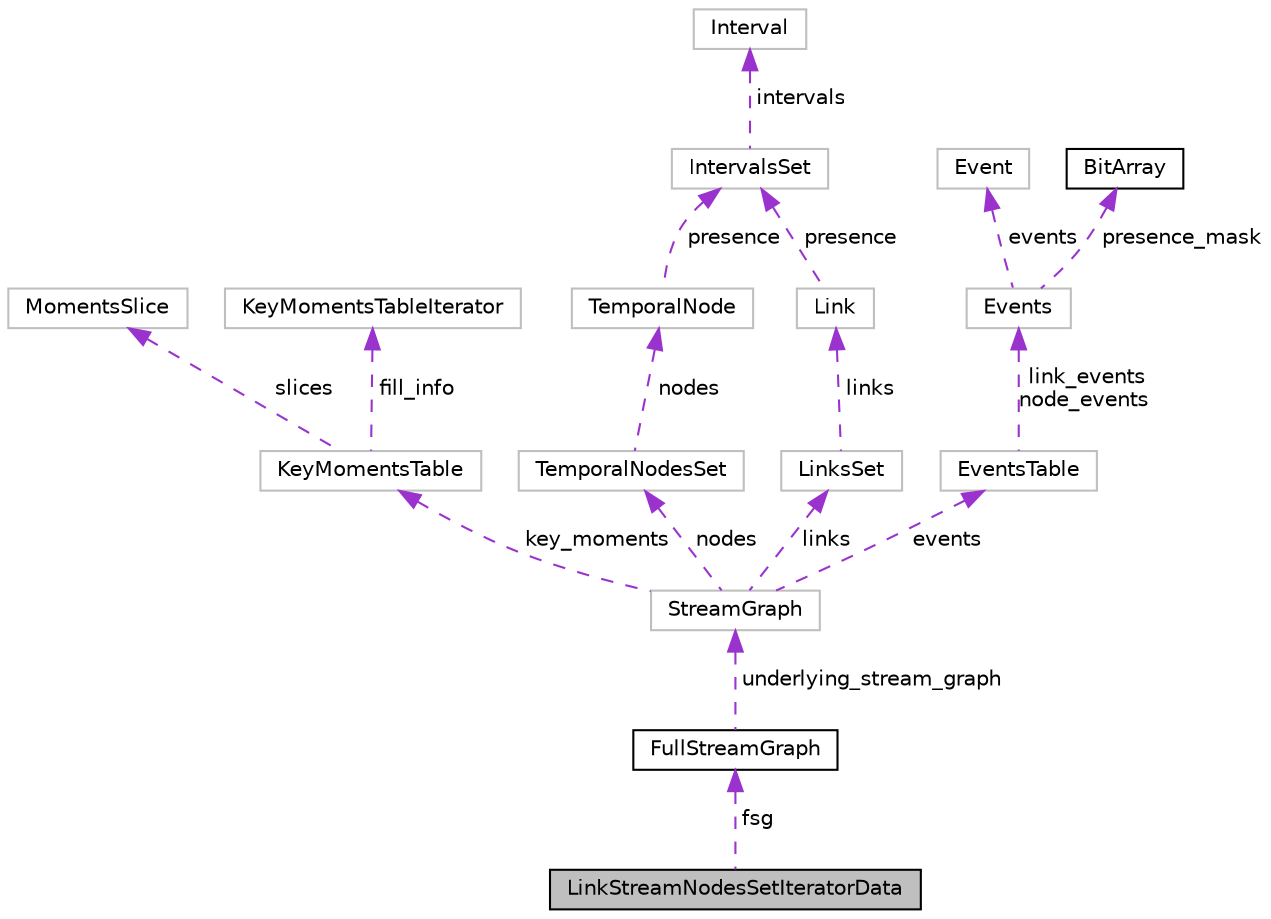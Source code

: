 digraph "LinkStreamNodesSetIteratorData"
{
 // LATEX_PDF_SIZE
  edge [fontname="Helvetica",fontsize="10",labelfontname="Helvetica",labelfontsize="10"];
  node [fontname="Helvetica",fontsize="10",shape=record];
  Node1 [label="LinkStreamNodesSetIteratorData",height=0.2,width=0.4,color="black", fillcolor="grey75", style="filled", fontcolor="black",tooltip=" "];
  Node2 -> Node1 [dir="back",color="darkorchid3",fontsize="10",style="dashed",label=" fsg" ];
  Node2 [label="FullStreamGraph",height=0.2,width=0.4,color="black", fillcolor="white", style="filled",URL="$structFullStreamGraph.html",tooltip="The FullStreamGraph structure."];
  Node3 -> Node2 [dir="back",color="darkorchid3",fontsize="10",style="dashed",label=" underlying_stream_graph" ];
  Node3 [label="StreamGraph",height=0.2,width=0.4,color="grey75", fillcolor="white", style="filled",URL="$structStreamGraph.html",tooltip=" "];
  Node4 -> Node3 [dir="back",color="darkorchid3",fontsize="10",style="dashed",label=" key_moments" ];
  Node4 [label="KeyMomentsTable",height=0.2,width=0.4,color="grey75", fillcolor="white", style="filled",URL="$structKeyMomentsTable.html",tooltip=" "];
  Node5 -> Node4 [dir="back",color="darkorchid3",fontsize="10",style="dashed",label=" slices" ];
  Node5 [label="MomentsSlice",height=0.2,width=0.4,color="grey75", fillcolor="white", style="filled",URL="$structMomentsSlice.html",tooltip=" "];
  Node6 -> Node4 [dir="back",color="darkorchid3",fontsize="10",style="dashed",label=" fill_info" ];
  Node6 [label="KeyMomentsTableIterator",height=0.2,width=0.4,color="grey75", fillcolor="white", style="filled",URL="$structKeyMomentsTableIterator.html",tooltip=" "];
  Node7 -> Node3 [dir="back",color="darkorchid3",fontsize="10",style="dashed",label=" nodes" ];
  Node7 [label="TemporalNodesSet",height=0.2,width=0.4,color="grey75", fillcolor="white", style="filled",URL="$structTemporalNodesSet.html",tooltip=" "];
  Node8 -> Node7 [dir="back",color="darkorchid3",fontsize="10",style="dashed",label=" nodes" ];
  Node8 [label="TemporalNode",height=0.2,width=0.4,color="grey75", fillcolor="white", style="filled",URL="$structTemporalNode.html",tooltip=" "];
  Node9 -> Node8 [dir="back",color="darkorchid3",fontsize="10",style="dashed",label=" presence" ];
  Node9 [label="IntervalsSet",height=0.2,width=0.4,color="grey75", fillcolor="white", style="filled",URL="$structIntervalsSet.html",tooltip=" "];
  Node10 -> Node9 [dir="back",color="darkorchid3",fontsize="10",style="dashed",label=" intervals" ];
  Node10 [label="Interval",height=0.2,width=0.4,color="grey75", fillcolor="white", style="filled",URL="$structInterval.html",tooltip=" "];
  Node11 -> Node3 [dir="back",color="darkorchid3",fontsize="10",style="dashed",label=" links" ];
  Node11 [label="LinksSet",height=0.2,width=0.4,color="grey75", fillcolor="white", style="filled",URL="$structLinksSet.html",tooltip=" "];
  Node12 -> Node11 [dir="back",color="darkorchid3",fontsize="10",style="dashed",label=" links" ];
  Node12 [label="Link",height=0.2,width=0.4,color="grey75", fillcolor="white", style="filled",URL="$structLink.html",tooltip=" "];
  Node9 -> Node12 [dir="back",color="darkorchid3",fontsize="10",style="dashed",label=" presence" ];
  Node13 -> Node3 [dir="back",color="darkorchid3",fontsize="10",style="dashed",label=" events" ];
  Node13 [label="EventsTable",height=0.2,width=0.4,color="grey75", fillcolor="white", style="filled",URL="$structEventsTable.html",tooltip=" "];
  Node14 -> Node13 [dir="back",color="darkorchid3",fontsize="10",style="dashed",label=" link_events\nnode_events" ];
  Node14 [label="Events",height=0.2,width=0.4,color="grey75", fillcolor="white", style="filled",URL="$structEvents.html",tooltip=" "];
  Node15 -> Node14 [dir="back",color="darkorchid3",fontsize="10",style="dashed",label=" events" ];
  Node15 [label="Event",height=0.2,width=0.4,color="grey75", fillcolor="white", style="filled",URL="$structEvent.html",tooltip=" "];
  Node16 -> Node14 [dir="back",color="darkorchid3",fontsize="10",style="dashed",label=" presence_mask" ];
  Node16 [label="BitArray",height=0.2,width=0.4,color="black", fillcolor="white", style="filled",URL="$structBitArray.html",tooltip="The structure of a variable length array of bits."];
}
